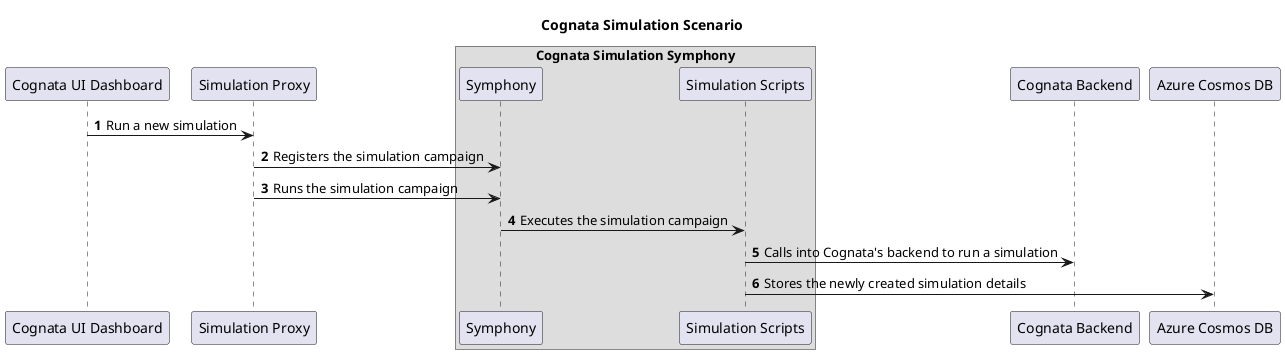 @startuml
title Cognata Simulation Scenario
participant "Cognata UI Dashboard" as CognataFrontend
participant "Simulation Proxy" as SimulationProxy
box "Cognata Simulation Symphony"
participant Symphony
participant "Simulation Scripts" as SimulationScripts
end box
participant "Cognata Backend" as CognataBackend
participant "Azure Cosmos DB" as AzCosmosDB

autonumber

CognataFrontend -> SimulationProxy: Run a new simulation
SimulationProxy -> Symphony: Registers the simulation campaign
SimulationProxy -> Symphony: Runs the simulation campaign
Symphony -> SimulationScripts: Executes the simulation campaign
SimulationScripts -> CognataBackend: Calls into Cognata's backend to run a simulation
SimulationScripts -> AzCosmosDB: Stores the newly created simulation details

@enduml